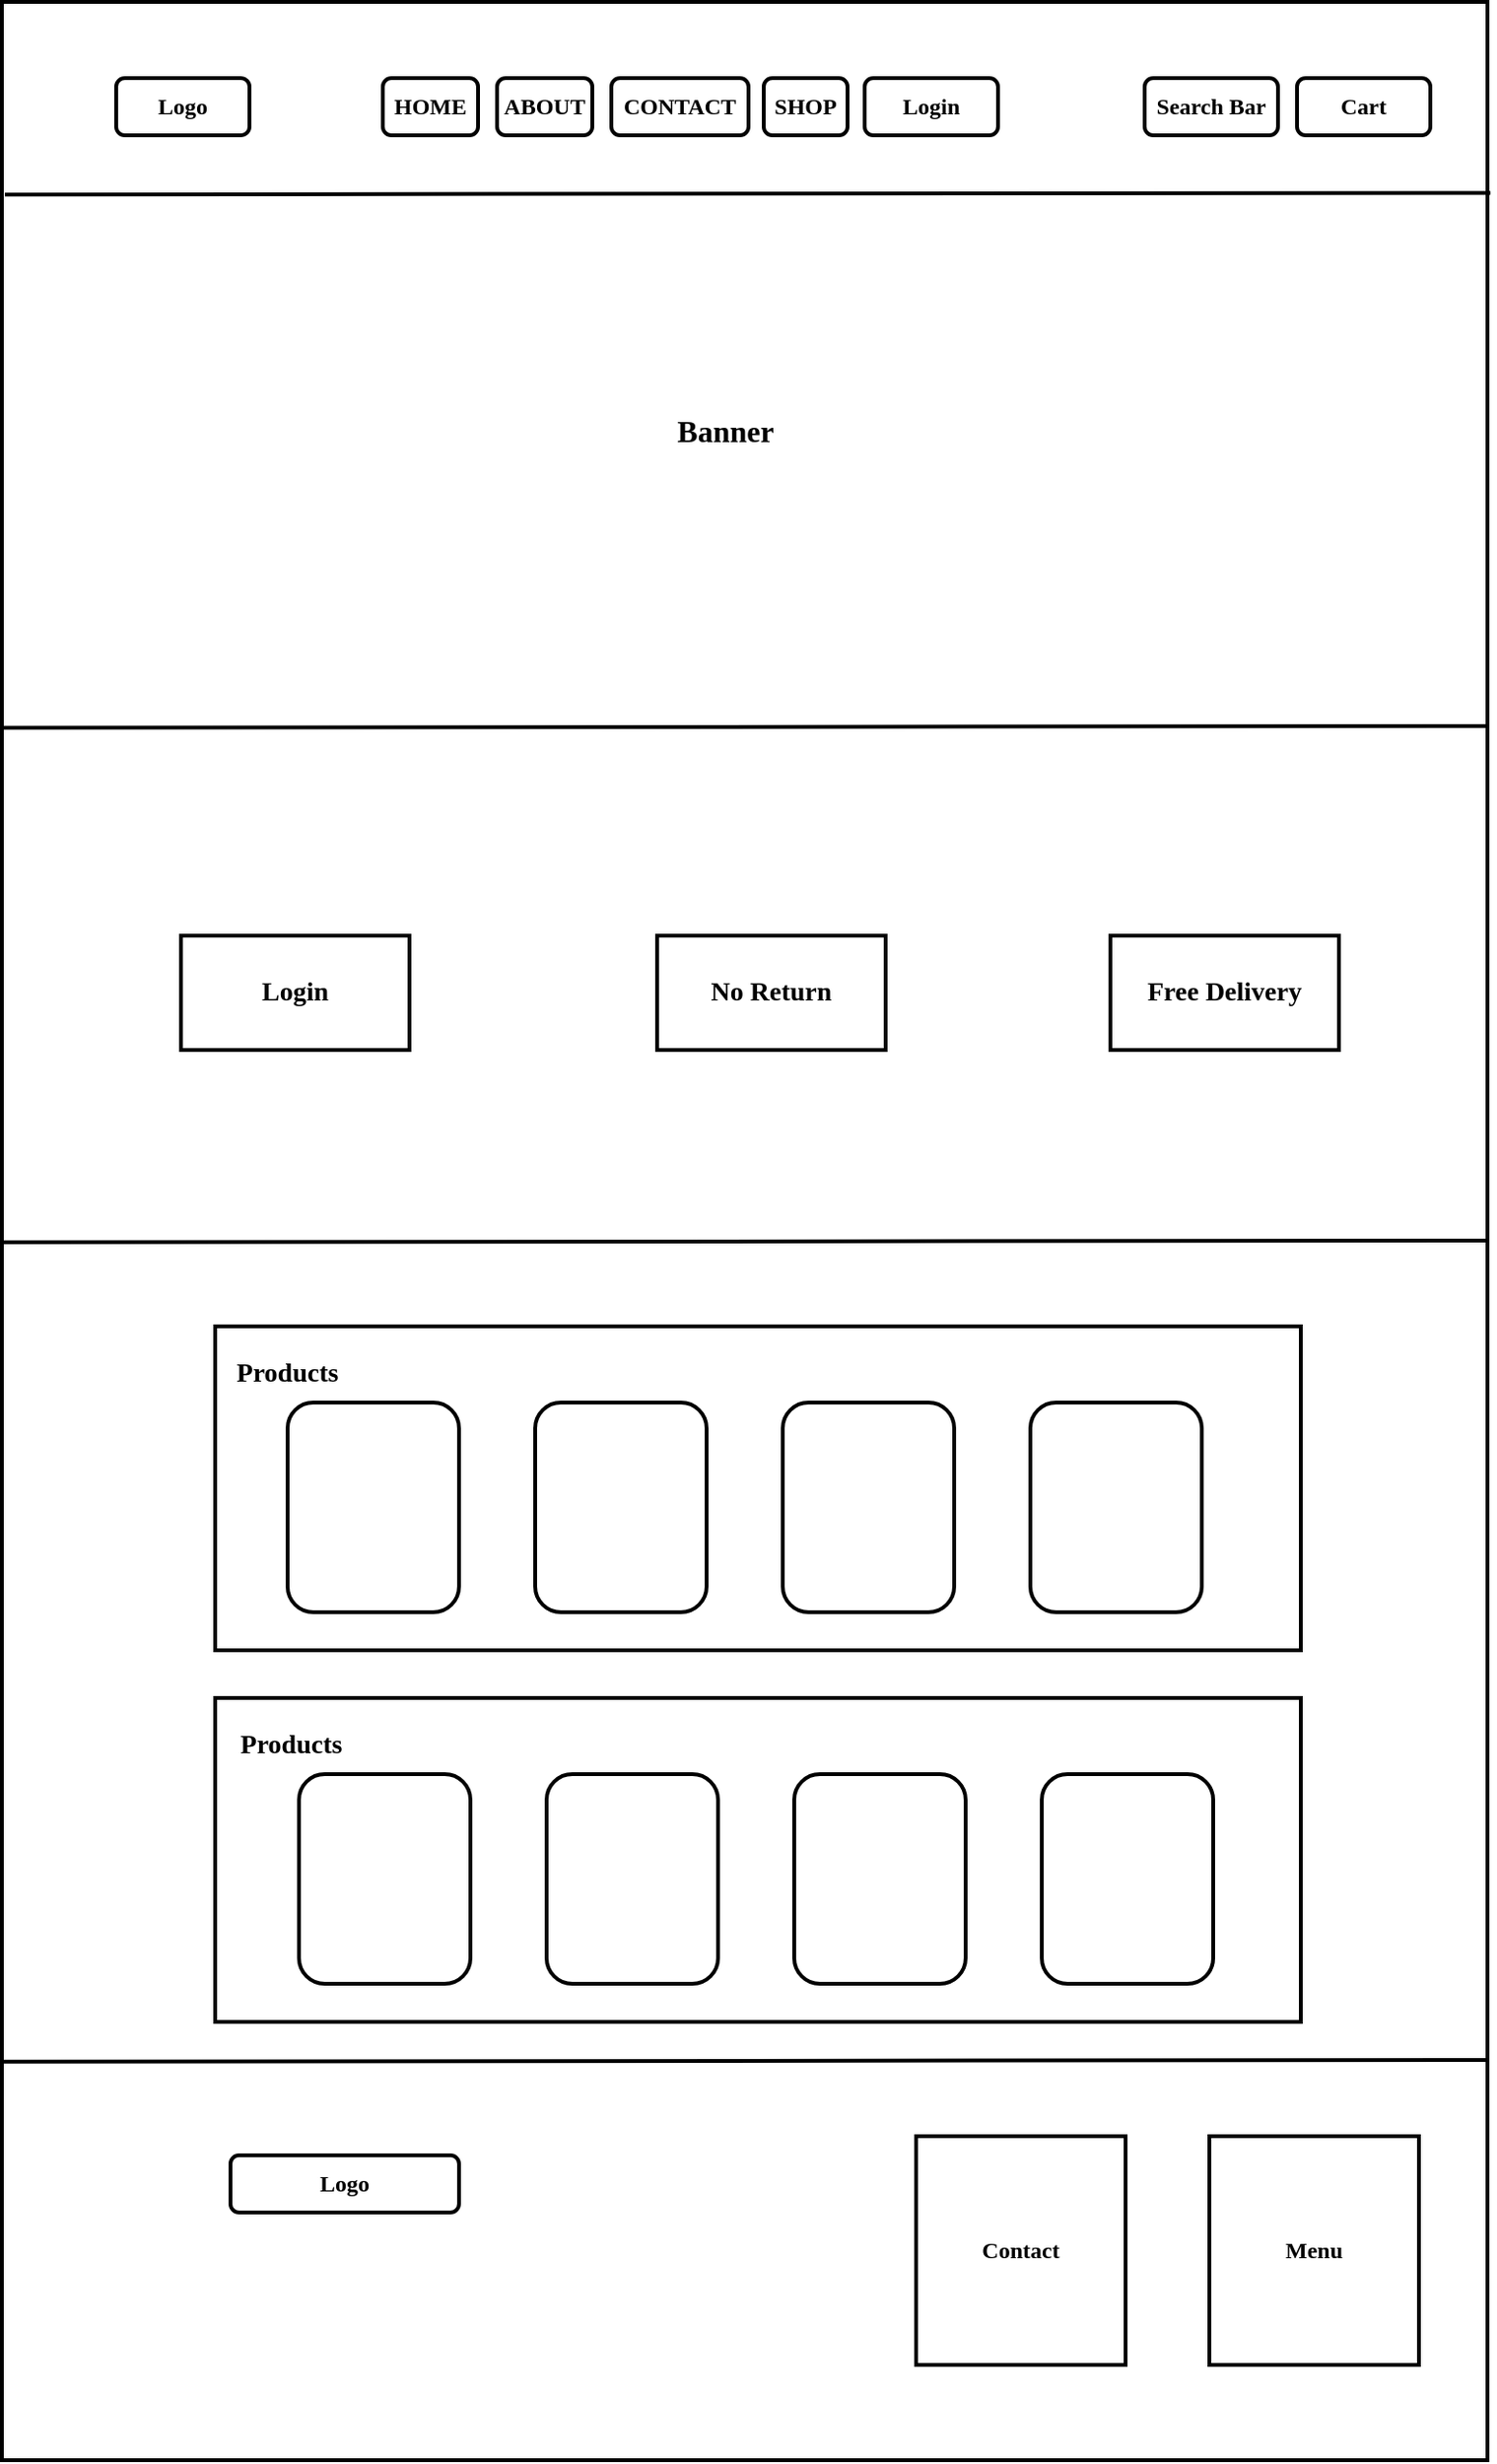 <mxfile version="24.7.10">
  <diagram name="Page-1" id="KmnDbmbGH0E8aHo9xFth">
    <mxGraphModel dx="1050" dy="522" grid="1" gridSize="10" guides="1" tooltips="1" connect="1" arrows="1" fold="1" page="1" pageScale="1" pageWidth="1100" pageHeight="1700" math="0" shadow="0">
      <root>
        <mxCell id="0" />
        <mxCell id="1" parent="0" />
        <mxCell id="DKJsUQ_CmdOitTm1LJQ3-1" value="" style="rounded=0;whiteSpace=wrap;html=1;strokeWidth=2;fontSize=12;fontStyle=1;fontFamily=Times New Roman;" parent="1" vertex="1">
          <mxGeometry x="140" y="70" width="780" height="1290" as="geometry" />
        </mxCell>
        <mxCell id="DKJsUQ_CmdOitTm1LJQ3-2" value="Logo" style="rounded=1;whiteSpace=wrap;html=1;strokeWidth=2;fontSize=12;fontStyle=1;fontFamily=Times New Roman;" parent="1" vertex="1">
          <mxGeometry x="200" y="110" width="70" height="30" as="geometry" />
        </mxCell>
        <mxCell id="DKJsUQ_CmdOitTm1LJQ3-3" value="HOME" style="rounded=1;whiteSpace=wrap;html=1;strokeWidth=2;fontSize=12;fontStyle=1;fontFamily=Times New Roman;" parent="1" vertex="1">
          <mxGeometry x="340" y="110" width="50" height="30" as="geometry" />
        </mxCell>
        <mxCell id="DKJsUQ_CmdOitTm1LJQ3-4" value="ABOUT" style="rounded=1;whiteSpace=wrap;html=1;strokeWidth=2;fontSize=12;fontStyle=1;fontFamily=Times New Roman;" parent="1" vertex="1">
          <mxGeometry x="400" y="110" width="50" height="30" as="geometry" />
        </mxCell>
        <mxCell id="DKJsUQ_CmdOitTm1LJQ3-6" value="Search Bar" style="rounded=1;whiteSpace=wrap;html=1;strokeWidth=2;fontSize=12;fontStyle=1;fontFamily=Times New Roman;" parent="1" vertex="1">
          <mxGeometry x="740" y="110" width="70" height="30" as="geometry" />
        </mxCell>
        <mxCell id="DKJsUQ_CmdOitTm1LJQ3-7" value="Cart" style="rounded=1;whiteSpace=wrap;html=1;strokeWidth=2;fontSize=12;fontStyle=1;fontFamily=Times New Roman;" parent="1" vertex="1">
          <mxGeometry x="820" y="110" width="70" height="30" as="geometry" />
        </mxCell>
        <mxCell id="DKJsUQ_CmdOitTm1LJQ3-9" value="Login" style="rounded=1;whiteSpace=wrap;html=1;strokeWidth=2;fontSize=12;fontStyle=1;fontFamily=Times New Roman;" parent="1" vertex="1">
          <mxGeometry x="593" y="110" width="70" height="30" as="geometry" />
        </mxCell>
        <mxCell id="DKJsUQ_CmdOitTm1LJQ3-10" value="CONTACT" style="rounded=1;whiteSpace=wrap;html=1;strokeWidth=2;fontSize=12;fontStyle=1;fontFamily=Times New Roman;" parent="1" vertex="1">
          <mxGeometry x="460" y="110" width="72" height="30" as="geometry" />
        </mxCell>
        <mxCell id="DKJsUQ_CmdOitTm1LJQ3-11" value="" style="endArrow=none;html=1;rounded=0;entryX=0.002;entryY=0.128;entryDx=0;entryDy=0;entryPerimeter=0;exitX=1.002;exitY=0.127;exitDx=0;exitDy=0;exitPerimeter=0;fontSize=12;fontStyle=1;strokeWidth=2;fontFamily=Times New Roman;" parent="1" edge="1">
          <mxGeometry width="50" height="50" relative="1" as="geometry">
            <mxPoint x="921.56" y="170.22" as="sourcePoint" />
            <mxPoint x="141.56" y="171.08" as="targetPoint" />
            <Array as="points" />
          </mxGeometry>
        </mxCell>
        <mxCell id="DKJsUQ_CmdOitTm1LJQ3-12" value="" style="endArrow=none;html=1;rounded=0;entryX=0.002;entryY=0.128;entryDx=0;entryDy=0;entryPerimeter=0;exitX=1.002;exitY=0.127;exitDx=0;exitDy=0;exitPerimeter=0;fontSize=12;fontStyle=1;strokeWidth=2;fontFamily=Times New Roman;" parent="1" edge="1">
          <mxGeometry width="50" height="50" relative="1" as="geometry">
            <mxPoint x="920" y="450" as="sourcePoint" />
            <mxPoint x="140.0" y="450.86" as="targetPoint" />
            <Array as="points" />
          </mxGeometry>
        </mxCell>
        <mxCell id="DKJsUQ_CmdOitTm1LJQ3-13" value="Banner" style="text;html=1;align=center;verticalAlign=middle;whiteSpace=wrap;rounded=0;strokeWidth=2;fontStyle=1;fontFamily=Times New Roman;fontSize=16;" parent="1" vertex="1">
          <mxGeometry x="490" y="280" width="60" height="30" as="geometry" />
        </mxCell>
        <mxCell id="DKJsUQ_CmdOitTm1LJQ3-16" value="" style="rounded=0;whiteSpace=wrap;html=1;strokeWidth=2;fontStyle=1;fontFamily=Times New Roman;" parent="1" vertex="1">
          <mxGeometry x="252" y="960" width="570" height="170" as="geometry" />
        </mxCell>
        <mxCell id="DKJsUQ_CmdOitTm1LJQ3-17" value="" style="rounded=0;whiteSpace=wrap;html=1;strokeWidth=2;fontStyle=1;fontFamily=Times New Roman;" parent="1" vertex="1">
          <mxGeometry x="252" y="765" width="570" height="170" as="geometry" />
        </mxCell>
        <mxCell id="DKJsUQ_CmdOitTm1LJQ3-20" value="Products" style="text;html=1;align=center;verticalAlign=middle;whiteSpace=wrap;rounded=0;strokeWidth=2;fontStyle=1;fontSize=14;fontFamily=Times New Roman;" parent="1" vertex="1">
          <mxGeometry x="262" y="970" width="60" height="30" as="geometry" />
        </mxCell>
        <mxCell id="DKJsUQ_CmdOitTm1LJQ3-21" value="Products" style="text;html=1;align=center;verticalAlign=middle;whiteSpace=wrap;rounded=0;strokeWidth=2;fontStyle=1;fontSize=14;fontFamily=Times New Roman;" parent="1" vertex="1">
          <mxGeometry x="260" y="775" width="60" height="30" as="geometry" />
        </mxCell>
        <mxCell id="DKJsUQ_CmdOitTm1LJQ3-22" value="" style="rounded=1;whiteSpace=wrap;html=1;strokeWidth=2;fontStyle=1;fontFamily=Times New Roman;" parent="1" vertex="1">
          <mxGeometry x="296" y="1000" width="90" height="110" as="geometry" />
        </mxCell>
        <mxCell id="DKJsUQ_CmdOitTm1LJQ3-23" value="" style="rounded=1;whiteSpace=wrap;html=1;strokeWidth=2;fontStyle=1;fontFamily=Times New Roman;" parent="1" vertex="1">
          <mxGeometry x="426" y="1000" width="90" height="110" as="geometry" />
        </mxCell>
        <mxCell id="DKJsUQ_CmdOitTm1LJQ3-24" value="" style="rounded=1;whiteSpace=wrap;html=1;strokeWidth=2;fontStyle=1;fontFamily=Times New Roman;" parent="1" vertex="1">
          <mxGeometry x="556" y="1000" width="90" height="110" as="geometry" />
        </mxCell>
        <mxCell id="DKJsUQ_CmdOitTm1LJQ3-25" value="" style="rounded=1;whiteSpace=wrap;html=1;strokeWidth=2;fontStyle=1;fontFamily=Times New Roman;" parent="1" vertex="1">
          <mxGeometry x="686" y="1000" width="90" height="110" as="geometry" />
        </mxCell>
        <mxCell id="DKJsUQ_CmdOitTm1LJQ3-26" value="" style="rounded=1;whiteSpace=wrap;html=1;strokeWidth=2;fontStyle=1;fontFamily=Times New Roman;" parent="1" vertex="1">
          <mxGeometry x="290" y="805" width="90" height="110" as="geometry" />
        </mxCell>
        <mxCell id="DKJsUQ_CmdOitTm1LJQ3-27" value="" style="rounded=1;whiteSpace=wrap;html=1;strokeWidth=2;fontStyle=1;fontFamily=Times New Roman;" parent="1" vertex="1">
          <mxGeometry x="420" y="805" width="90" height="110" as="geometry" />
        </mxCell>
        <mxCell id="DKJsUQ_CmdOitTm1LJQ3-28" value="" style="rounded=1;whiteSpace=wrap;html=1;strokeWidth=2;fontStyle=1;fontFamily=Times New Roman;" parent="1" vertex="1">
          <mxGeometry x="550" y="805" width="90" height="110" as="geometry" />
        </mxCell>
        <mxCell id="DKJsUQ_CmdOitTm1LJQ3-29" value="" style="rounded=1;whiteSpace=wrap;html=1;strokeWidth=2;fontStyle=1;fontFamily=Times New Roman;" parent="1" vertex="1">
          <mxGeometry x="680" y="805" width="90" height="110" as="geometry" />
        </mxCell>
        <mxCell id="DKJsUQ_CmdOitTm1LJQ3-34" value="" style="endArrow=none;html=1;rounded=0;entryX=0.002;entryY=0.128;entryDx=0;entryDy=0;entryPerimeter=0;exitX=1.002;exitY=0.127;exitDx=0;exitDy=0;exitPerimeter=0;fontSize=12;fontStyle=1;strokeWidth=2;fontFamily=Times New Roman;" parent="1" edge="1">
          <mxGeometry width="50" height="50" relative="1" as="geometry">
            <mxPoint x="920" y="1150" as="sourcePoint" />
            <mxPoint x="140.0" y="1150.86" as="targetPoint" />
            <Array as="points" />
          </mxGeometry>
        </mxCell>
        <mxCell id="DKJsUQ_CmdOitTm1LJQ3-35" value="Logo" style="rounded=1;whiteSpace=wrap;html=1;strokeWidth=2;fontStyle=1;fontFamily=Times New Roman;" parent="1" vertex="1">
          <mxGeometry x="260" y="1200" width="120" height="30" as="geometry" />
        </mxCell>
        <mxCell id="DKJsUQ_CmdOitTm1LJQ3-37" value="Contact" style="rounded=0;whiteSpace=wrap;html=1;strokeWidth=2;fontStyle=1;fontFamily=Times New Roman;" parent="1" vertex="1">
          <mxGeometry x="620" y="1190" width="110" height="120" as="geometry" />
        </mxCell>
        <mxCell id="DKJsUQ_CmdOitTm1LJQ3-38" value="Menu" style="rounded=0;whiteSpace=wrap;html=1;strokeWidth=2;fontStyle=1;fontFamily=Times New Roman;" parent="1" vertex="1">
          <mxGeometry x="774" y="1190" width="110" height="120" as="geometry" />
        </mxCell>
        <mxCell id="4yUVgoZxhpLQ6DA9WBPM-1" value="SHOP" style="rounded=1;whiteSpace=wrap;html=1;strokeWidth=2;fontSize=12;fontStyle=1;fontFamily=Times New Roman;" vertex="1" parent="1">
          <mxGeometry x="540" y="110" width="44" height="30" as="geometry" />
        </mxCell>
        <mxCell id="4yUVgoZxhpLQ6DA9WBPM-10" value="" style="endArrow=none;html=1;rounded=0;entryX=0.002;entryY=0.128;entryDx=0;entryDy=0;entryPerimeter=0;exitX=1.002;exitY=0.127;exitDx=0;exitDy=0;exitPerimeter=0;fontSize=12;fontStyle=1;strokeWidth=2;fontFamily=Times New Roman;" edge="1" parent="1">
          <mxGeometry width="50" height="50" relative="1" as="geometry">
            <mxPoint x="920" y="720" as="sourcePoint" />
            <mxPoint x="140.0" y="720.86" as="targetPoint" />
            <Array as="points" />
          </mxGeometry>
        </mxCell>
        <mxCell id="4yUVgoZxhpLQ6DA9WBPM-12" value="Login" style="rounded=0;whiteSpace=wrap;html=1;strokeWidth=2;fontFamily=Times New Roman;fontStyle=1;fontSize=14;" vertex="1" parent="1">
          <mxGeometry x="234" y="560" width="120" height="60" as="geometry" />
        </mxCell>
        <mxCell id="4yUVgoZxhpLQ6DA9WBPM-13" value="No Return" style="rounded=0;whiteSpace=wrap;html=1;strokeWidth=2;fontFamily=Times New Roman;fontStyle=1;fontSize=14;" vertex="1" parent="1">
          <mxGeometry x="484" y="560" width="120" height="60" as="geometry" />
        </mxCell>
        <mxCell id="4yUVgoZxhpLQ6DA9WBPM-14" value="Free Delivery" style="rounded=0;whiteSpace=wrap;html=1;strokeWidth=2;fontFamily=Times New Roman;fontStyle=1;fontSize=14;" vertex="1" parent="1">
          <mxGeometry x="722" y="560" width="120" height="60" as="geometry" />
        </mxCell>
      </root>
    </mxGraphModel>
  </diagram>
</mxfile>
